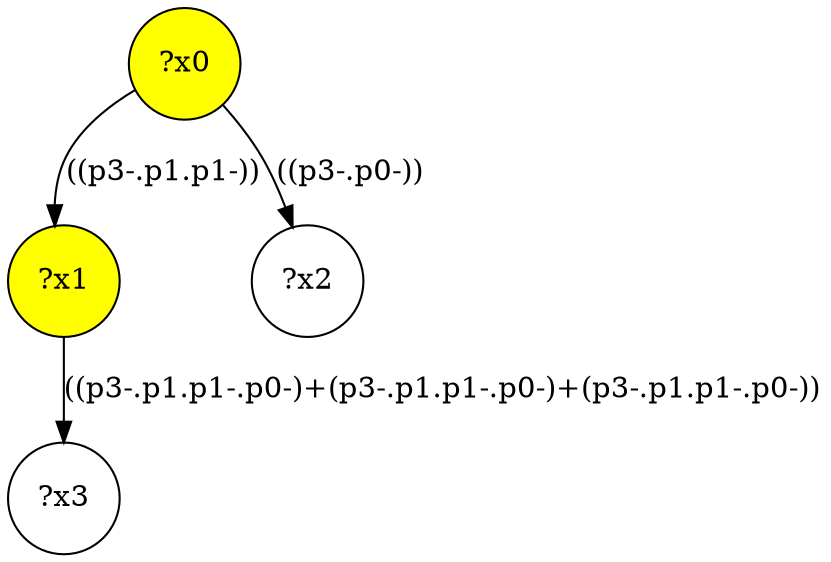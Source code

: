 digraph g {
	x0 [fillcolor="yellow", style="filled," shape=circle, label="?x0"];
	x1 [fillcolor="yellow", style="filled," shape=circle, label="?x1"];
	x0 -> x1 [label="((p3-.p1.p1-))"];
	x2 [shape=circle, label="?x2"];
	x0 -> x2 [label="((p3-.p0-))"];
	x3 [shape=circle, label="?x3"];
	x1 -> x3 [label="((p3-.p1.p1-.p0-)+(p3-.p1.p1-.p0-)+(p3-.p1.p1-.p0-))"];
}
